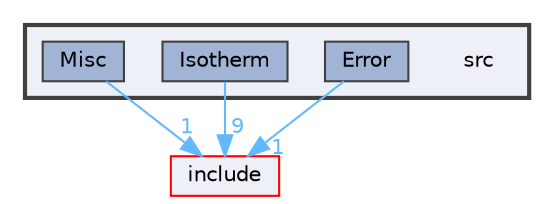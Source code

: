 digraph "D:/Desenvolvimento/IsothermLib - Github/IsothermLib/src"
{
 // LATEX_PDF_SIZE
  bgcolor="transparent";
  edge [fontname=Helvetica,fontsize=10,labelfontname=Helvetica,labelfontsize=10];
  node [fontname=Helvetica,fontsize=10,shape=box,height=0.2,width=0.4];
  compound=true
  subgraph clusterdir_2fcbcf830057f010d58d72b74aa291d3 {
    graph [ bgcolor="#edf0f7", pencolor="grey25", label="", fontname=Helvetica,fontsize=10 style="filled,bold", URL="dir_2fcbcf830057f010d58d72b74aa291d3.html",tooltip=""]
    dir_2fcbcf830057f010d58d72b74aa291d3 [shape=plaintext, label="src"];
  dir_43d3e30c8047f62a065a28eccf60220e [label="Error", fillcolor="#a2b4d6", color="grey25", style="filled", URL="dir_43d3e30c8047f62a065a28eccf60220e.html",tooltip=""];
  dir_0ab8b8e11fcb30e89ac86a5c8f39cfb1 [label="Isotherm", fillcolor="#a2b4d6", color="grey25", style="filled", URL="dir_0ab8b8e11fcb30e89ac86a5c8f39cfb1.html",tooltip=""];
  dir_3d50d5775ac533cd3c6495340110465d [label="Misc", fillcolor="#a2b4d6", color="grey25", style="filled", URL="dir_3d50d5775ac533cd3c6495340110465d.html",tooltip=""];
  }
  dir_dbbde0c145412e2fe2852ce43eb851e2 [label="include", fillcolor="#edf0f7", color="red", style="filled", URL="dir_dbbde0c145412e2fe2852ce43eb851e2.html",tooltip=""];
  dir_43d3e30c8047f62a065a28eccf60220e->dir_dbbde0c145412e2fe2852ce43eb851e2 [headlabel="1", labeldistance=1.5 headhref="dir_000002_000004.html" href="dir_000002_000004.html" color="steelblue1" fontcolor="steelblue1"];
  dir_0ab8b8e11fcb30e89ac86a5c8f39cfb1->dir_dbbde0c145412e2fe2852ce43eb851e2 [headlabel="9", labeldistance=1.5 headhref="dir_000006_000004.html" href="dir_000006_000004.html" color="steelblue1" fontcolor="steelblue1"];
  dir_3d50d5775ac533cd3c6495340110465d->dir_dbbde0c145412e2fe2852ce43eb851e2 [headlabel="1", labeldistance=1.5 headhref="dir_000008_000004.html" href="dir_000008_000004.html" color="steelblue1" fontcolor="steelblue1"];
}

